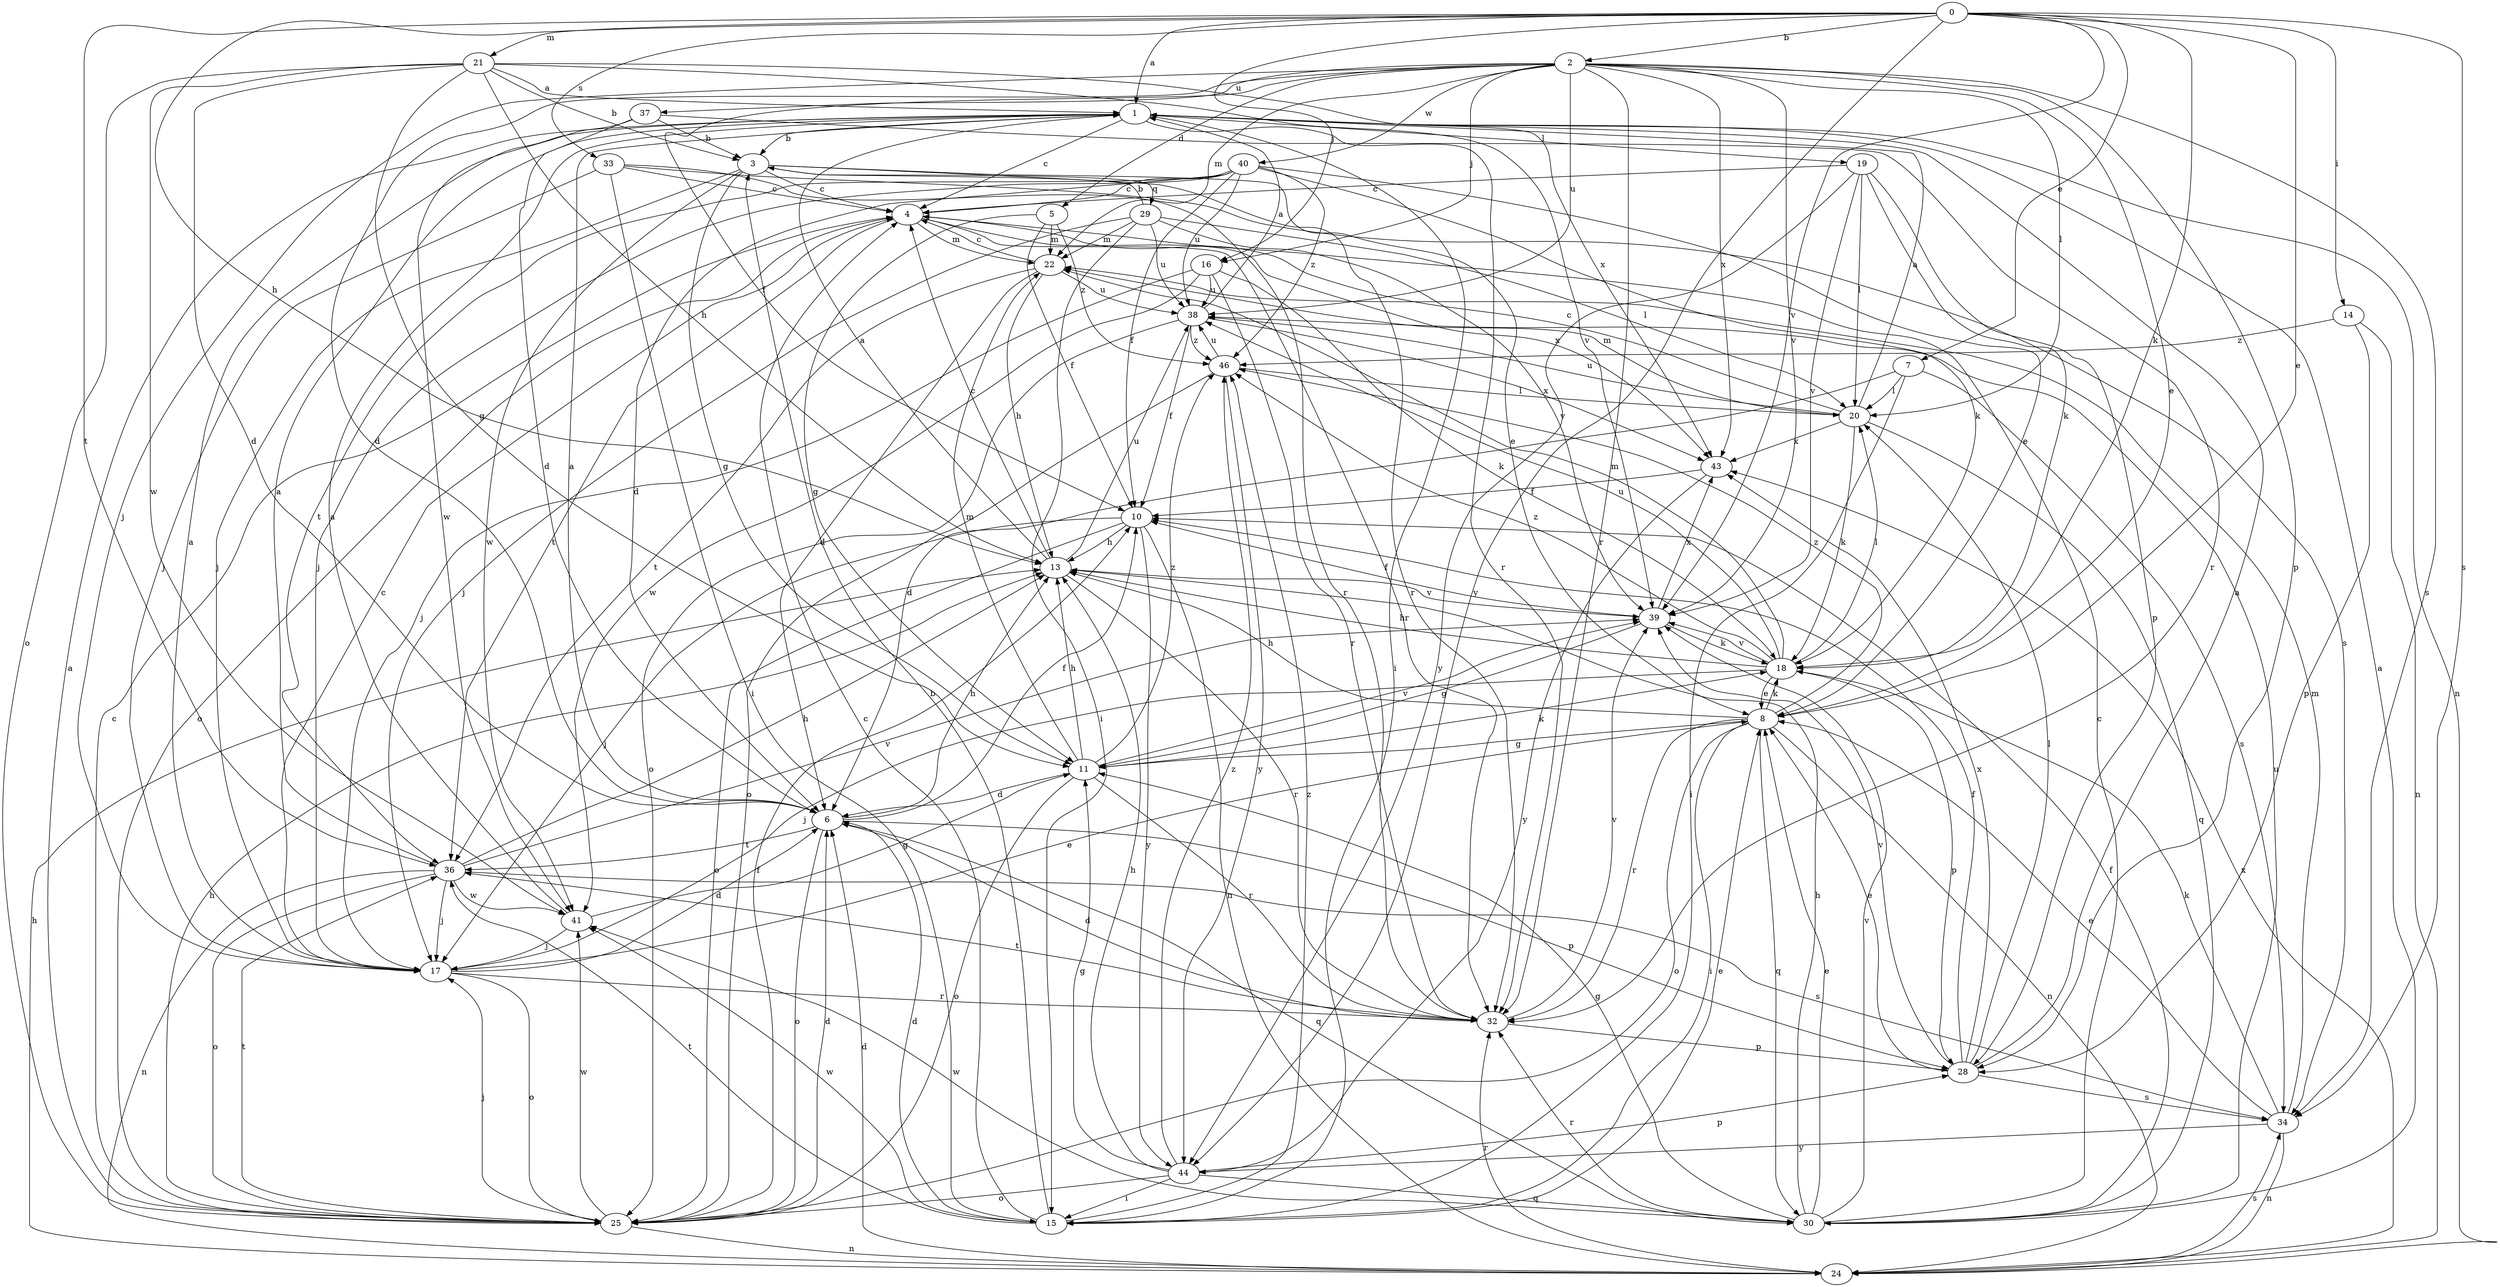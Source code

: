 strict digraph  {
0;
1;
2;
3;
4;
5;
6;
7;
8;
10;
11;
13;
14;
15;
16;
17;
18;
19;
20;
21;
22;
24;
25;
28;
29;
30;
32;
33;
34;
36;
37;
38;
39;
40;
41;
43;
44;
46;
0 -> 1  [label=a];
0 -> 2  [label=b];
0 -> 7  [label=e];
0 -> 8  [label=e];
0 -> 13  [label=h];
0 -> 14  [label=i];
0 -> 16  [label=j];
0 -> 18  [label=k];
0 -> 21  [label=m];
0 -> 33  [label=s];
0 -> 34  [label=s];
0 -> 36  [label=t];
0 -> 39  [label=v];
0 -> 44  [label=y];
1 -> 3  [label=b];
1 -> 4  [label=c];
1 -> 15  [label=i];
1 -> 19  [label=l];
1 -> 24  [label=n];
1 -> 32  [label=r];
2 -> 5  [label=d];
2 -> 6  [label=d];
2 -> 8  [label=e];
2 -> 10  [label=f];
2 -> 16  [label=j];
2 -> 17  [label=j];
2 -> 20  [label=l];
2 -> 22  [label=m];
2 -> 28  [label=p];
2 -> 32  [label=r];
2 -> 34  [label=s];
2 -> 37  [label=u];
2 -> 38  [label=u];
2 -> 39  [label=v];
2 -> 40  [label=w];
2 -> 43  [label=x];
3 -> 4  [label=c];
3 -> 8  [label=e];
3 -> 11  [label=g];
3 -> 17  [label=j];
3 -> 29  [label=q];
3 -> 32  [label=r];
3 -> 41  [label=w];
4 -> 22  [label=m];
4 -> 25  [label=o];
4 -> 32  [label=r];
4 -> 36  [label=t];
4 -> 43  [label=x];
5 -> 10  [label=f];
5 -> 11  [label=g];
5 -> 22  [label=m];
5 -> 46  [label=z];
6 -> 1  [label=a];
6 -> 10  [label=f];
6 -> 13  [label=h];
6 -> 25  [label=o];
6 -> 28  [label=p];
6 -> 30  [label=q];
6 -> 36  [label=t];
7 -> 6  [label=d];
7 -> 15  [label=i];
7 -> 20  [label=l];
7 -> 34  [label=s];
8 -> 11  [label=g];
8 -> 13  [label=h];
8 -> 15  [label=i];
8 -> 18  [label=k];
8 -> 24  [label=n];
8 -> 25  [label=o];
8 -> 30  [label=q];
8 -> 32  [label=r];
8 -> 46  [label=z];
10 -> 13  [label=h];
10 -> 17  [label=j];
10 -> 24  [label=n];
10 -> 25  [label=o];
10 -> 44  [label=y];
11 -> 6  [label=d];
11 -> 13  [label=h];
11 -> 18  [label=k];
11 -> 22  [label=m];
11 -> 25  [label=o];
11 -> 32  [label=r];
11 -> 39  [label=v];
11 -> 46  [label=z];
13 -> 1  [label=a];
13 -> 4  [label=c];
13 -> 32  [label=r];
13 -> 38  [label=u];
13 -> 39  [label=v];
14 -> 24  [label=n];
14 -> 28  [label=p];
14 -> 46  [label=z];
15 -> 3  [label=b];
15 -> 4  [label=c];
15 -> 6  [label=d];
15 -> 8  [label=e];
15 -> 36  [label=t];
15 -> 41  [label=w];
15 -> 46  [label=z];
16 -> 17  [label=j];
16 -> 18  [label=k];
16 -> 32  [label=r];
16 -> 38  [label=u];
16 -> 41  [label=w];
17 -> 1  [label=a];
17 -> 4  [label=c];
17 -> 6  [label=d];
17 -> 8  [label=e];
17 -> 25  [label=o];
17 -> 32  [label=r];
18 -> 8  [label=e];
18 -> 13  [label=h];
18 -> 17  [label=j];
18 -> 20  [label=l];
18 -> 22  [label=m];
18 -> 28  [label=p];
18 -> 38  [label=u];
18 -> 39  [label=v];
18 -> 46  [label=z];
19 -> 4  [label=c];
19 -> 18  [label=k];
19 -> 20  [label=l];
19 -> 28  [label=p];
19 -> 39  [label=v];
19 -> 44  [label=y];
20 -> 1  [label=a];
20 -> 4  [label=c];
20 -> 18  [label=k];
20 -> 22  [label=m];
20 -> 30  [label=q];
20 -> 38  [label=u];
20 -> 43  [label=x];
21 -> 1  [label=a];
21 -> 3  [label=b];
21 -> 6  [label=d];
21 -> 11  [label=g];
21 -> 13  [label=h];
21 -> 25  [label=o];
21 -> 39  [label=v];
21 -> 41  [label=w];
21 -> 43  [label=x];
22 -> 4  [label=c];
22 -> 6  [label=d];
22 -> 13  [label=h];
22 -> 36  [label=t];
22 -> 38  [label=u];
24 -> 6  [label=d];
24 -> 13  [label=h];
24 -> 32  [label=r];
24 -> 34  [label=s];
24 -> 43  [label=x];
25 -> 1  [label=a];
25 -> 4  [label=c];
25 -> 6  [label=d];
25 -> 10  [label=f];
25 -> 13  [label=h];
25 -> 17  [label=j];
25 -> 24  [label=n];
25 -> 36  [label=t];
25 -> 41  [label=w];
28 -> 1  [label=a];
28 -> 8  [label=e];
28 -> 10  [label=f];
28 -> 20  [label=l];
28 -> 34  [label=s];
28 -> 39  [label=v];
28 -> 43  [label=x];
29 -> 3  [label=b];
29 -> 15  [label=i];
29 -> 17  [label=j];
29 -> 20  [label=l];
29 -> 22  [label=m];
29 -> 38  [label=u];
29 -> 39  [label=v];
30 -> 1  [label=a];
30 -> 4  [label=c];
30 -> 8  [label=e];
30 -> 10  [label=f];
30 -> 11  [label=g];
30 -> 13  [label=h];
30 -> 32  [label=r];
30 -> 38  [label=u];
30 -> 39  [label=v];
30 -> 41  [label=w];
32 -> 6  [label=d];
32 -> 28  [label=p];
32 -> 36  [label=t];
32 -> 39  [label=v];
33 -> 4  [label=c];
33 -> 15  [label=i];
33 -> 17  [label=j];
33 -> 32  [label=r];
33 -> 34  [label=s];
34 -> 8  [label=e];
34 -> 18  [label=k];
34 -> 22  [label=m];
34 -> 24  [label=n];
34 -> 44  [label=y];
36 -> 1  [label=a];
36 -> 13  [label=h];
36 -> 17  [label=j];
36 -> 24  [label=n];
36 -> 25  [label=o];
36 -> 34  [label=s];
36 -> 39  [label=v];
36 -> 41  [label=w];
37 -> 3  [label=b];
37 -> 6  [label=d];
37 -> 32  [label=r];
37 -> 41  [label=w];
38 -> 1  [label=a];
38 -> 10  [label=f];
38 -> 25  [label=o];
38 -> 43  [label=x];
38 -> 46  [label=z];
39 -> 10  [label=f];
39 -> 11  [label=g];
39 -> 18  [label=k];
39 -> 43  [label=x];
40 -> 4  [label=c];
40 -> 6  [label=d];
40 -> 8  [label=e];
40 -> 10  [label=f];
40 -> 17  [label=j];
40 -> 18  [label=k];
40 -> 36  [label=t];
40 -> 38  [label=u];
40 -> 46  [label=z];
41 -> 1  [label=a];
41 -> 11  [label=g];
41 -> 17  [label=j];
43 -> 10  [label=f];
43 -> 44  [label=y];
44 -> 11  [label=g];
44 -> 13  [label=h];
44 -> 15  [label=i];
44 -> 25  [label=o];
44 -> 28  [label=p];
44 -> 30  [label=q];
44 -> 46  [label=z];
46 -> 20  [label=l];
46 -> 25  [label=o];
46 -> 38  [label=u];
46 -> 44  [label=y];
}
